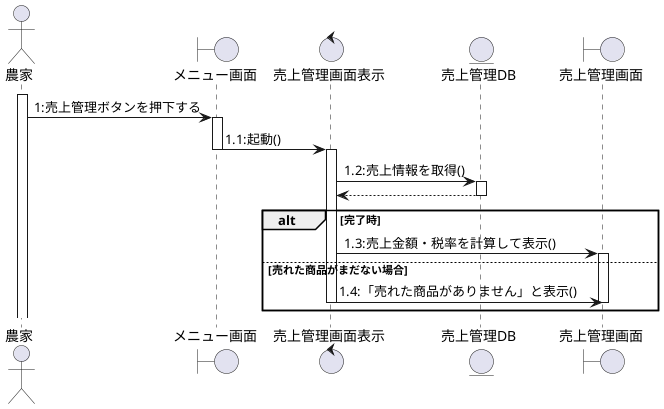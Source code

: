 売上管理
@startuml
actor 農家
boundary メニュー画面
control 売上管理画面表示
entity 売上管理DB
boundary 売上管理画面

activate 農家
農家 -> メニュー画面:1:売上管理ボタンを押下する
activate メニュー画面
メニュー画面 -> 売上管理画面表示:1.1:起動()
deactivate メニュー画面
activate 売上管理画面表示

売上管理画面表示 -> 売上管理DB:1.2:売上情報を取得()
activate 売上管理DB
売上管理DB --> 売上管理画面表示
deactivate 売上管理DB

alt 完了時
売上管理画面表示 -> 売上管理画面:1.3:売上金額・税率を計算して表示()
activate 売上管理画面

else 売れた商品がまだない場合
売上管理画面表示 -> 売上管理画面:1.4:「売れた商品がありません」と表示()
deactivate 売上管理画面表示
deactivate 売上管理画面
end


@enduml